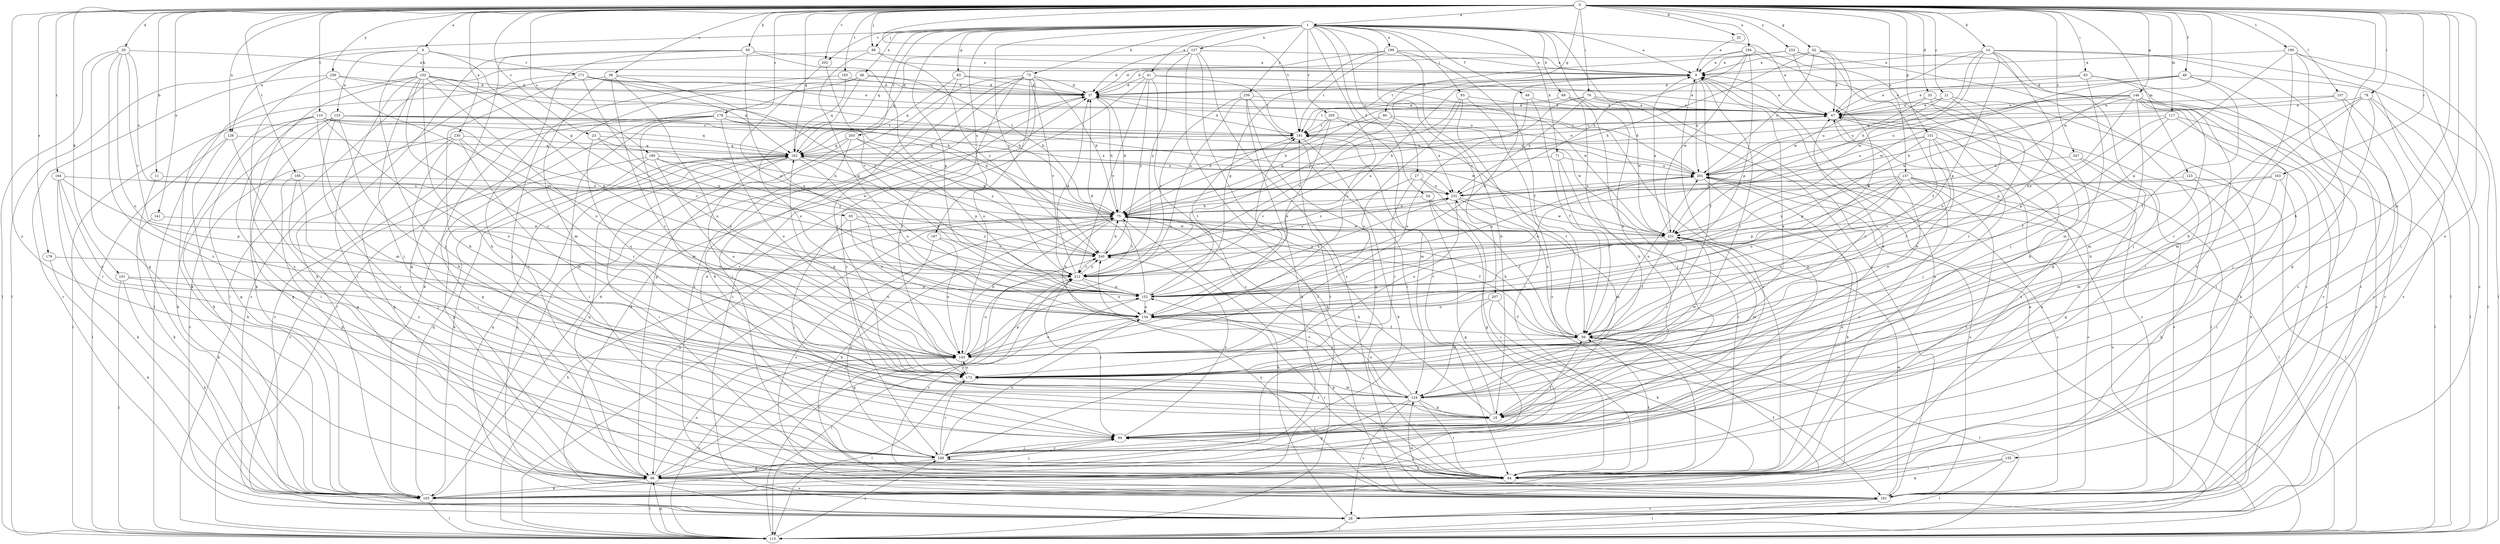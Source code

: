 strict digraph  {
0;
1;
6;
9;
11;
14;
18;
21;
23;
27;
28;
29;
32;
33;
37;
38;
41;
46;
47;
48;
49;
54;
56;
60;
62;
63;
65;
66;
68;
71;
73;
75;
76;
78;
83;
84;
88;
93;
94;
95;
101;
102;
103;
107;
110;
113;
117;
123;
124;
126;
127;
133;
134;
135;
137;
141;
143;
146;
151;
152;
162;
163;
164;
171;
172;
178;
179;
180;
181;
183;
185;
190;
191;
194;
197;
199;
201;
202;
203;
205;
207;
212;
221;
230;
231;
233;
236;
239;
240;
247;
249;
0 -> 1  [label=a];
0 -> 6  [label=a];
0 -> 11  [label=b];
0 -> 14  [label=b];
0 -> 18  [label=b];
0 -> 21  [label=c];
0 -> 23  [label=c];
0 -> 29  [label=d];
0 -> 32  [label=d];
0 -> 33  [label=d];
0 -> 38  [label=e];
0 -> 48  [label=f];
0 -> 60  [label=g];
0 -> 62  [label=g];
0 -> 76  [label=i];
0 -> 78  [label=i];
0 -> 83  [label=i];
0 -> 84  [label=i];
0 -> 88  [label=j];
0 -> 95  [label=k];
0 -> 101  [label=k];
0 -> 107  [label=l];
0 -> 110  [label=l];
0 -> 117  [label=m];
0 -> 123  [label=m];
0 -> 124  [label=m];
0 -> 126  [label=n];
0 -> 135  [label=o];
0 -> 137  [label=o];
0 -> 141  [label=o];
0 -> 146  [label=p];
0 -> 151  [label=p];
0 -> 162  [label=q];
0 -> 163  [label=r];
0 -> 164  [label=r];
0 -> 178  [label=s];
0 -> 179  [label=s];
0 -> 180  [label=s];
0 -> 183  [label=t];
0 -> 185  [label=t];
0 -> 190  [label=t];
0 -> 191  [label=t];
0 -> 194  [label=u];
0 -> 202  [label=v];
0 -> 221  [label=w];
0 -> 230  [label=x];
0 -> 233  [label=y];
0 -> 236  [label=y];
0 -> 247  [label=z];
0 -> 249  [label=z];
1 -> 9  [label=a];
1 -> 18  [label=b];
1 -> 27  [label=c];
1 -> 41  [label=e];
1 -> 46  [label=e];
1 -> 47  [label=e];
1 -> 49  [label=f];
1 -> 54  [label=f];
1 -> 63  [label=g];
1 -> 68  [label=h];
1 -> 71  [label=h];
1 -> 73  [label=h];
1 -> 88  [label=j];
1 -> 93  [label=j];
1 -> 126  [label=n];
1 -> 127  [label=n];
1 -> 143  [label=o];
1 -> 152  [label=p];
1 -> 162  [label=q];
1 -> 181  [label=s];
1 -> 197  [label=u];
1 -> 199  [label=u];
1 -> 202  [label=v];
1 -> 203  [label=v];
1 -> 205  [label=v];
1 -> 207  [label=v];
1 -> 239  [label=y];
1 -> 240  [label=y];
6 -> 65  [label=g];
6 -> 94  [label=j];
6 -> 102  [label=k];
6 -> 113  [label=l];
6 -> 133  [label=n];
6 -> 171  [label=r];
9 -> 37  [label=d];
9 -> 56  [label=f];
9 -> 172  [label=r];
9 -> 201  [label=u];
9 -> 240  [label=y];
11 -> 103  [label=k];
11 -> 231  [label=x];
14 -> 9  [label=a];
14 -> 28  [label=c];
14 -> 47  [label=e];
14 -> 75  [label=h];
14 -> 94  [label=j];
14 -> 113  [label=l];
14 -> 134  [label=n];
14 -> 152  [label=p];
14 -> 221  [label=w];
18 -> 47  [label=e];
18 -> 75  [label=h];
18 -> 94  [label=j];
18 -> 172  [label=r];
18 -> 191  [label=t];
21 -> 18  [label=b];
21 -> 47  [label=e];
21 -> 134  [label=n];
21 -> 201  [label=u];
23 -> 75  [label=h];
23 -> 134  [label=n];
23 -> 143  [label=o];
23 -> 162  [label=q];
27 -> 66  [label=g];
27 -> 172  [label=r];
27 -> 231  [label=x];
27 -> 240  [label=y];
28 -> 37  [label=d];
28 -> 47  [label=e];
28 -> 75  [label=h];
28 -> 113  [label=l];
28 -> 201  [label=u];
29 -> 9  [label=a];
29 -> 66  [label=g];
29 -> 113  [label=l];
29 -> 143  [label=o];
29 -> 212  [label=v];
29 -> 231  [label=x];
29 -> 249  [label=z];
32 -> 9  [label=a];
33 -> 47  [label=e];
33 -> 103  [label=k];
33 -> 172  [label=r];
33 -> 201  [label=u];
37 -> 47  [label=e];
37 -> 75  [label=h];
38 -> 28  [label=c];
38 -> 37  [label=d];
38 -> 124  [label=m];
38 -> 143  [label=o];
38 -> 172  [label=r];
38 -> 240  [label=y];
41 -> 37  [label=d];
41 -> 47  [label=e];
41 -> 181  [label=s];
41 -> 191  [label=t];
41 -> 212  [label=v];
41 -> 240  [label=y];
41 -> 249  [label=z];
46 -> 37  [label=d];
46 -> 75  [label=h];
46 -> 103  [label=k];
46 -> 113  [label=l];
46 -> 143  [label=o];
47 -> 9  [label=a];
47 -> 94  [label=j];
47 -> 113  [label=l];
47 -> 191  [label=t];
48 -> 28  [label=c];
48 -> 37  [label=d];
48 -> 47  [label=e];
48 -> 56  [label=f];
48 -> 113  [label=l];
48 -> 221  [label=w];
49 -> 47  [label=e];
49 -> 56  [label=f];
49 -> 143  [label=o];
54 -> 56  [label=f];
54 -> 66  [label=g];
54 -> 75  [label=h];
54 -> 84  [label=i];
56 -> 75  [label=h];
56 -> 84  [label=i];
56 -> 113  [label=l];
56 -> 143  [label=o];
56 -> 191  [label=t];
56 -> 201  [label=u];
56 -> 231  [label=x];
60 -> 75  [label=h];
60 -> 191  [label=t];
60 -> 231  [label=x];
60 -> 249  [label=z];
62 -> 9  [label=a];
62 -> 28  [label=c];
62 -> 47  [label=e];
62 -> 75  [label=h];
62 -> 201  [label=u];
62 -> 221  [label=w];
63 -> 37  [label=d];
63 -> 162  [label=q];
63 -> 172  [label=r];
63 -> 221  [label=w];
65 -> 94  [label=j];
65 -> 134  [label=n];
65 -> 221  [label=w];
65 -> 240  [label=y];
66 -> 94  [label=j];
66 -> 103  [label=k];
66 -> 113  [label=l];
66 -> 143  [label=o];
66 -> 162  [label=q];
66 -> 181  [label=s];
66 -> 240  [label=y];
68 -> 18  [label=b];
68 -> 47  [label=e];
68 -> 75  [label=h];
68 -> 94  [label=j];
71 -> 56  [label=f];
71 -> 84  [label=i];
71 -> 201  [label=u];
71 -> 212  [label=v];
73 -> 28  [label=c];
73 -> 37  [label=d];
73 -> 66  [label=g];
73 -> 75  [label=h];
73 -> 84  [label=i];
73 -> 143  [label=o];
73 -> 172  [label=r];
73 -> 181  [label=s];
73 -> 212  [label=v];
75 -> 37  [label=d];
75 -> 56  [label=f];
75 -> 66  [label=g];
75 -> 113  [label=l];
75 -> 134  [label=n];
75 -> 162  [label=q];
75 -> 181  [label=s];
75 -> 212  [label=v];
75 -> 221  [label=w];
76 -> 47  [label=e];
76 -> 75  [label=h];
76 -> 172  [label=r];
76 -> 191  [label=t];
76 -> 221  [label=w];
76 -> 231  [label=x];
78 -> 47  [label=e];
78 -> 94  [label=j];
78 -> 113  [label=l];
78 -> 124  [label=m];
78 -> 172  [label=r];
78 -> 181  [label=s];
83 -> 37  [label=d];
83 -> 47  [label=e];
83 -> 124  [label=m];
83 -> 181  [label=s];
83 -> 249  [label=z];
84 -> 9  [label=a];
84 -> 56  [label=f];
84 -> 94  [label=j];
84 -> 152  [label=p];
84 -> 201  [label=u];
84 -> 249  [label=z];
88 -> 9  [label=a];
88 -> 113  [label=l];
88 -> 152  [label=p];
88 -> 240  [label=y];
93 -> 47  [label=e];
93 -> 84  [label=i];
93 -> 143  [label=o];
93 -> 181  [label=s];
93 -> 212  [label=v];
94 -> 56  [label=f];
94 -> 240  [label=y];
94 -> 249  [label=z];
95 -> 9  [label=a];
95 -> 66  [label=g];
95 -> 84  [label=i];
95 -> 103  [label=k];
95 -> 134  [label=n];
95 -> 212  [label=v];
101 -> 103  [label=k];
101 -> 113  [label=l];
101 -> 134  [label=n];
101 -> 152  [label=p];
102 -> 18  [label=b];
102 -> 37  [label=d];
102 -> 75  [label=h];
102 -> 84  [label=i];
102 -> 94  [label=j];
102 -> 103  [label=k];
102 -> 113  [label=l];
102 -> 143  [label=o];
102 -> 152  [label=p];
102 -> 172  [label=r];
103 -> 37  [label=d];
103 -> 47  [label=e];
103 -> 56  [label=f];
103 -> 113  [label=l];
103 -> 162  [label=q];
107 -> 47  [label=e];
107 -> 75  [label=h];
107 -> 84  [label=i];
107 -> 181  [label=s];
110 -> 66  [label=g];
110 -> 84  [label=i];
110 -> 103  [label=k];
110 -> 124  [label=m];
110 -> 143  [label=o];
110 -> 162  [label=q];
110 -> 191  [label=t];
110 -> 212  [label=v];
113 -> 9  [label=a];
113 -> 66  [label=g];
113 -> 75  [label=h];
113 -> 143  [label=o];
113 -> 212  [label=v];
113 -> 249  [label=z];
117 -> 56  [label=f];
117 -> 113  [label=l];
117 -> 152  [label=p];
117 -> 181  [label=s];
117 -> 191  [label=t];
123 -> 103  [label=k];
123 -> 113  [label=l];
123 -> 231  [label=x];
124 -> 18  [label=b];
124 -> 28  [label=c];
124 -> 66  [label=g];
124 -> 75  [label=h];
124 -> 84  [label=i];
124 -> 134  [label=n];
124 -> 212  [label=v];
126 -> 66  [label=g];
126 -> 103  [label=k];
126 -> 113  [label=l];
126 -> 162  [label=q];
127 -> 9  [label=a];
127 -> 37  [label=d];
127 -> 84  [label=i];
127 -> 113  [label=l];
127 -> 162  [label=q];
127 -> 181  [label=s];
127 -> 240  [label=y];
133 -> 18  [label=b];
133 -> 66  [label=g];
133 -> 103  [label=k];
133 -> 113  [label=l];
133 -> 191  [label=t];
133 -> 201  [label=u];
133 -> 231  [label=x];
133 -> 249  [label=z];
134 -> 56  [label=f];
134 -> 84  [label=i];
134 -> 113  [label=l];
134 -> 143  [label=o];
134 -> 191  [label=t];
135 -> 84  [label=i];
135 -> 103  [label=k];
135 -> 113  [label=l];
137 -> 84  [label=i];
137 -> 113  [label=l];
137 -> 134  [label=n];
137 -> 143  [label=o];
137 -> 152  [label=p];
137 -> 181  [label=s];
137 -> 231  [label=x];
137 -> 240  [label=y];
137 -> 249  [label=z];
141 -> 103  [label=k];
141 -> 221  [label=w];
143 -> 75  [label=h];
143 -> 152  [label=p];
143 -> 172  [label=r];
146 -> 18  [label=b];
146 -> 28  [label=c];
146 -> 47  [label=e];
146 -> 84  [label=i];
146 -> 124  [label=m];
146 -> 152  [label=p];
146 -> 162  [label=q];
146 -> 181  [label=s];
146 -> 201  [label=u];
146 -> 221  [label=w];
151 -> 56  [label=f];
151 -> 143  [label=o];
151 -> 152  [label=p];
151 -> 162  [label=q];
151 -> 181  [label=s];
151 -> 201  [label=u];
151 -> 249  [label=z];
152 -> 9  [label=a];
152 -> 37  [label=d];
152 -> 66  [label=g];
152 -> 134  [label=n];
152 -> 191  [label=t];
152 -> 201  [label=u];
152 -> 231  [label=x];
162 -> 47  [label=e];
162 -> 84  [label=i];
162 -> 103  [label=k];
162 -> 134  [label=n];
162 -> 152  [label=p];
162 -> 172  [label=r];
162 -> 181  [label=s];
162 -> 201  [label=u];
163 -> 84  [label=i];
163 -> 124  [label=m];
163 -> 212  [label=v];
163 -> 231  [label=x];
164 -> 103  [label=k];
164 -> 143  [label=o];
164 -> 152  [label=p];
164 -> 172  [label=r];
164 -> 231  [label=x];
171 -> 18  [label=b];
171 -> 37  [label=d];
171 -> 47  [label=e];
171 -> 75  [label=h];
171 -> 103  [label=k];
171 -> 152  [label=p];
171 -> 162  [label=q];
172 -> 9  [label=a];
172 -> 47  [label=e];
172 -> 113  [label=l];
172 -> 124  [label=m];
172 -> 143  [label=o];
172 -> 162  [label=q];
172 -> 221  [label=w];
178 -> 28  [label=c];
178 -> 66  [label=g];
178 -> 75  [label=h];
178 -> 84  [label=i];
178 -> 124  [label=m];
178 -> 143  [label=o];
178 -> 191  [label=t];
178 -> 221  [label=w];
179 -> 103  [label=k];
179 -> 212  [label=v];
180 -> 28  [label=c];
180 -> 66  [label=g];
180 -> 143  [label=o];
180 -> 201  [label=u];
180 -> 221  [label=w];
180 -> 240  [label=y];
181 -> 28  [label=c];
181 -> 75  [label=h];
181 -> 113  [label=l];
181 -> 124  [label=m];
181 -> 162  [label=q];
181 -> 201  [label=u];
181 -> 212  [label=v];
181 -> 221  [label=w];
181 -> 240  [label=y];
183 -> 37  [label=d];
183 -> 94  [label=j];
183 -> 162  [label=q];
185 -> 66  [label=g];
185 -> 94  [label=j];
185 -> 231  [label=x];
185 -> 249  [label=z];
190 -> 9  [label=a];
190 -> 18  [label=b];
190 -> 28  [label=c];
190 -> 66  [label=g];
190 -> 113  [label=l];
190 -> 152  [label=p];
191 -> 37  [label=d];
191 -> 103  [label=k];
191 -> 162  [label=q];
194 -> 9  [label=a];
194 -> 37  [label=d];
194 -> 66  [label=g];
194 -> 94  [label=j];
194 -> 152  [label=p];
194 -> 221  [label=w];
194 -> 231  [label=x];
197 -> 143  [label=o];
197 -> 240  [label=y];
197 -> 249  [label=z];
199 -> 9  [label=a];
199 -> 18  [label=b];
199 -> 37  [label=d];
199 -> 56  [label=f];
199 -> 152  [label=p];
199 -> 191  [label=t];
201 -> 37  [label=d];
201 -> 103  [label=k];
201 -> 181  [label=s];
201 -> 231  [label=x];
202 -> 152  [label=p];
202 -> 212  [label=v];
203 -> 18  [label=b];
203 -> 113  [label=l];
203 -> 152  [label=p];
203 -> 162  [label=q];
203 -> 240  [label=y];
205 -> 75  [label=h];
205 -> 124  [label=m];
205 -> 134  [label=n];
205 -> 191  [label=t];
205 -> 221  [label=w];
207 -> 56  [label=f];
207 -> 103  [label=k];
207 -> 124  [label=m];
207 -> 134  [label=n];
212 -> 9  [label=a];
212 -> 37  [label=d];
212 -> 94  [label=j];
212 -> 134  [label=n];
212 -> 143  [label=o];
212 -> 152  [label=p];
212 -> 201  [label=u];
212 -> 240  [label=y];
221 -> 9  [label=a];
221 -> 56  [label=f];
221 -> 84  [label=i];
221 -> 124  [label=m];
221 -> 172  [label=r];
221 -> 240  [label=y];
230 -> 28  [label=c];
230 -> 66  [label=g];
230 -> 84  [label=i];
230 -> 124  [label=m];
230 -> 162  [label=q];
230 -> 172  [label=r];
231 -> 75  [label=h];
231 -> 124  [label=m];
231 -> 143  [label=o];
231 -> 221  [label=w];
231 -> 240  [label=y];
233 -> 9  [label=a];
233 -> 56  [label=f];
233 -> 84  [label=i];
233 -> 134  [label=n];
233 -> 191  [label=t];
236 -> 28  [label=c];
236 -> 37  [label=d];
236 -> 152  [label=p];
236 -> 201  [label=u];
236 -> 249  [label=z];
239 -> 47  [label=e];
239 -> 66  [label=g];
239 -> 84  [label=i];
239 -> 103  [label=k];
239 -> 143  [label=o];
239 -> 212  [label=v];
240 -> 75  [label=h];
240 -> 212  [label=v];
247 -> 66  [label=g];
247 -> 181  [label=s];
247 -> 201  [label=u];
249 -> 9  [label=a];
249 -> 37  [label=d];
249 -> 66  [label=g];
249 -> 84  [label=i];
249 -> 94  [label=j];
249 -> 134  [label=n];
249 -> 172  [label=r];
249 -> 191  [label=t];
}
